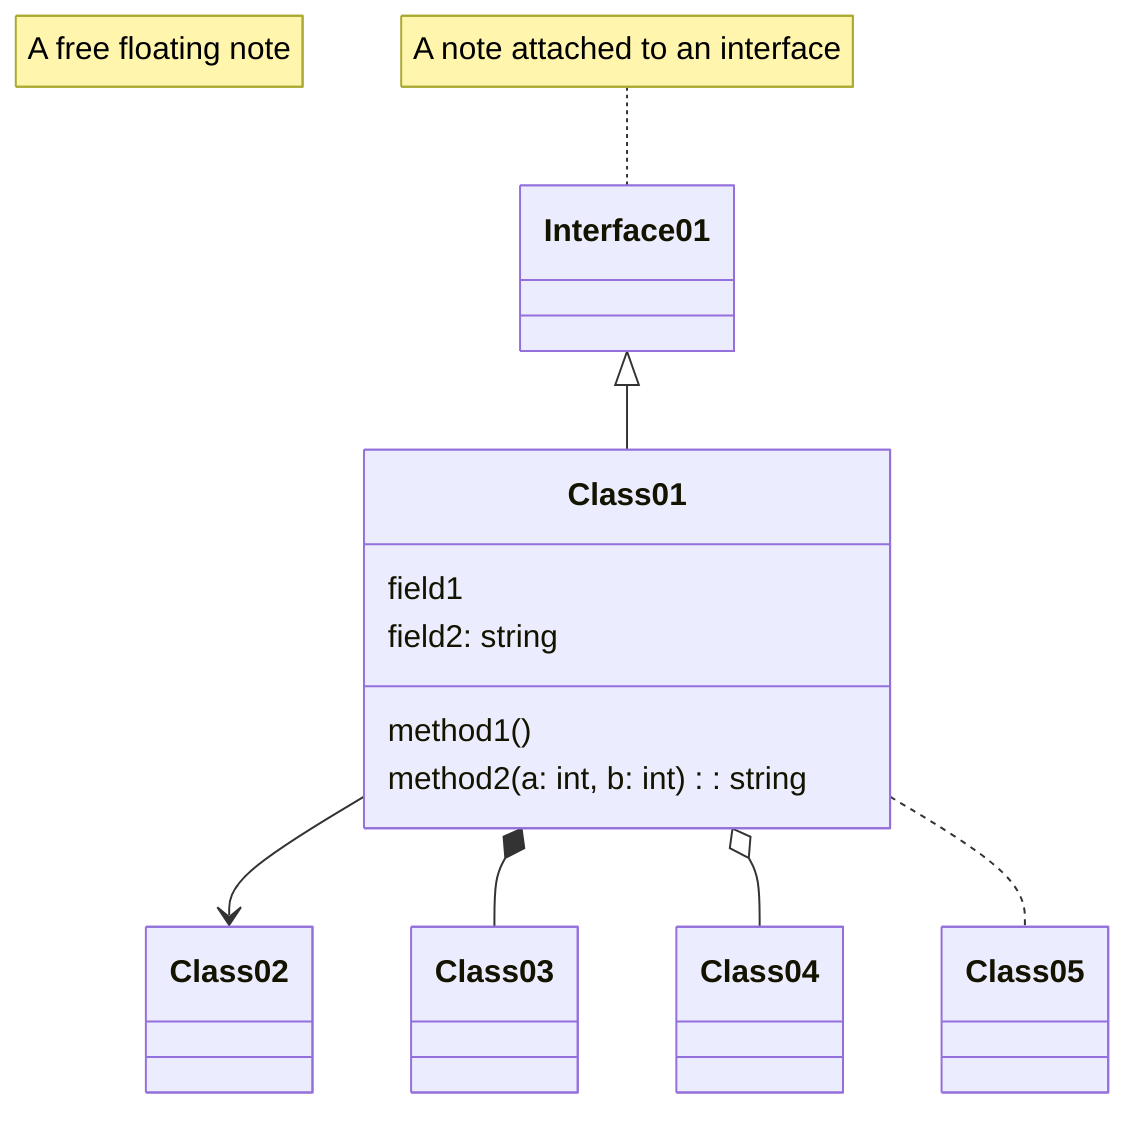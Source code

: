 classDiagram
    %% This is a comment!
    class Class01 {
        field1
        field2: string
        method1()
        method2(a: int, b: int): string
    }
    interface Interface01
    Interface01 <|-- Class01
    Class01 --> Class02
    Class01 *-- Class03
    Class01 o-- Class04
    Class01 .. Class05
    note "A free floating note"
    note for Interface01 "A note attached to an interface"
